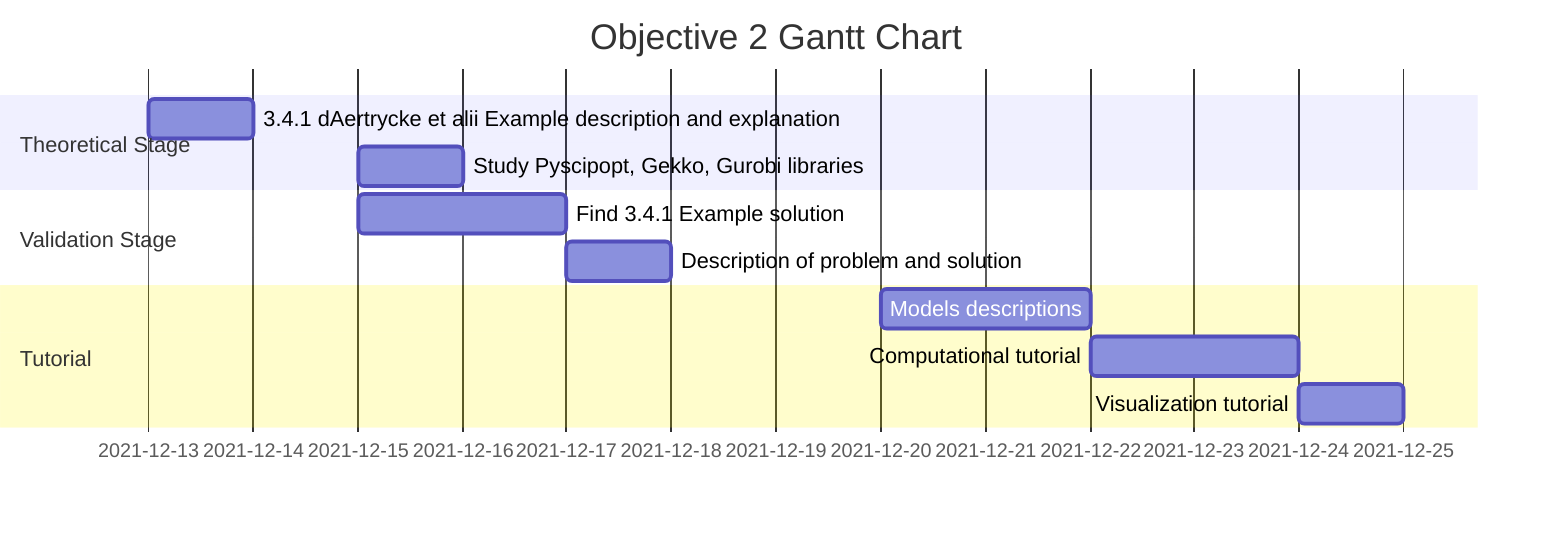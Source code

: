 gantt
    title Objective 2 Gantt Chart
    dateFormat   YYYY-MM-DD
    section Theoretical Stage
    3.4.1 dAertrycke et alii Example description and explanation      :a1, 2021-12-13, 1d
    Study Pyscipopt, Gekko, Gurobi libraries  :a2, 2021-12-15, 1d
    section Validation Stage
    Find 3.4.1 Example solution  :a3, 2021-12-15, 2d
    Description of problem and solution :a4, 2021-12-17, 1d
    section Tutorial
    Models descriptions        :a5, 2021-12-20, 2d
    Computational tutorial     :a6, 2021-12-22, 2d
    Visualization tutorial     :a7, 2021-12-24, 1d